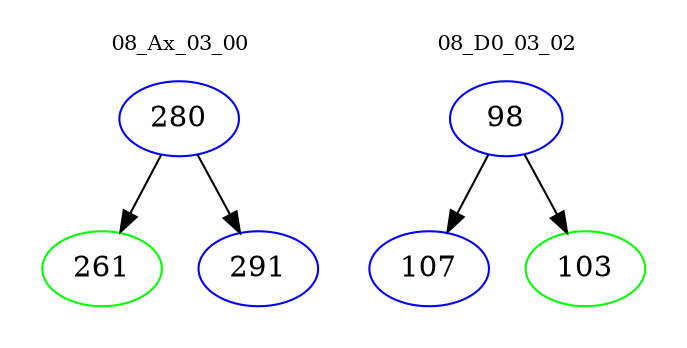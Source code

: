 digraph{
subgraph cluster_0 {
color = white
label = "08_Ax_03_00";
fontsize=10;
T0_280 [label="280", color="blue"]
T0_280 -> T0_261 [color="black"]
T0_261 [label="261", color="green"]
T0_280 -> T0_291 [color="black"]
T0_291 [label="291", color="blue"]
}
subgraph cluster_1 {
color = white
label = "08_D0_03_02";
fontsize=10;
T1_98 [label="98", color="blue"]
T1_98 -> T1_107 [color="black"]
T1_107 [label="107", color="blue"]
T1_98 -> T1_103 [color="black"]
T1_103 [label="103", color="green"]
}
}
